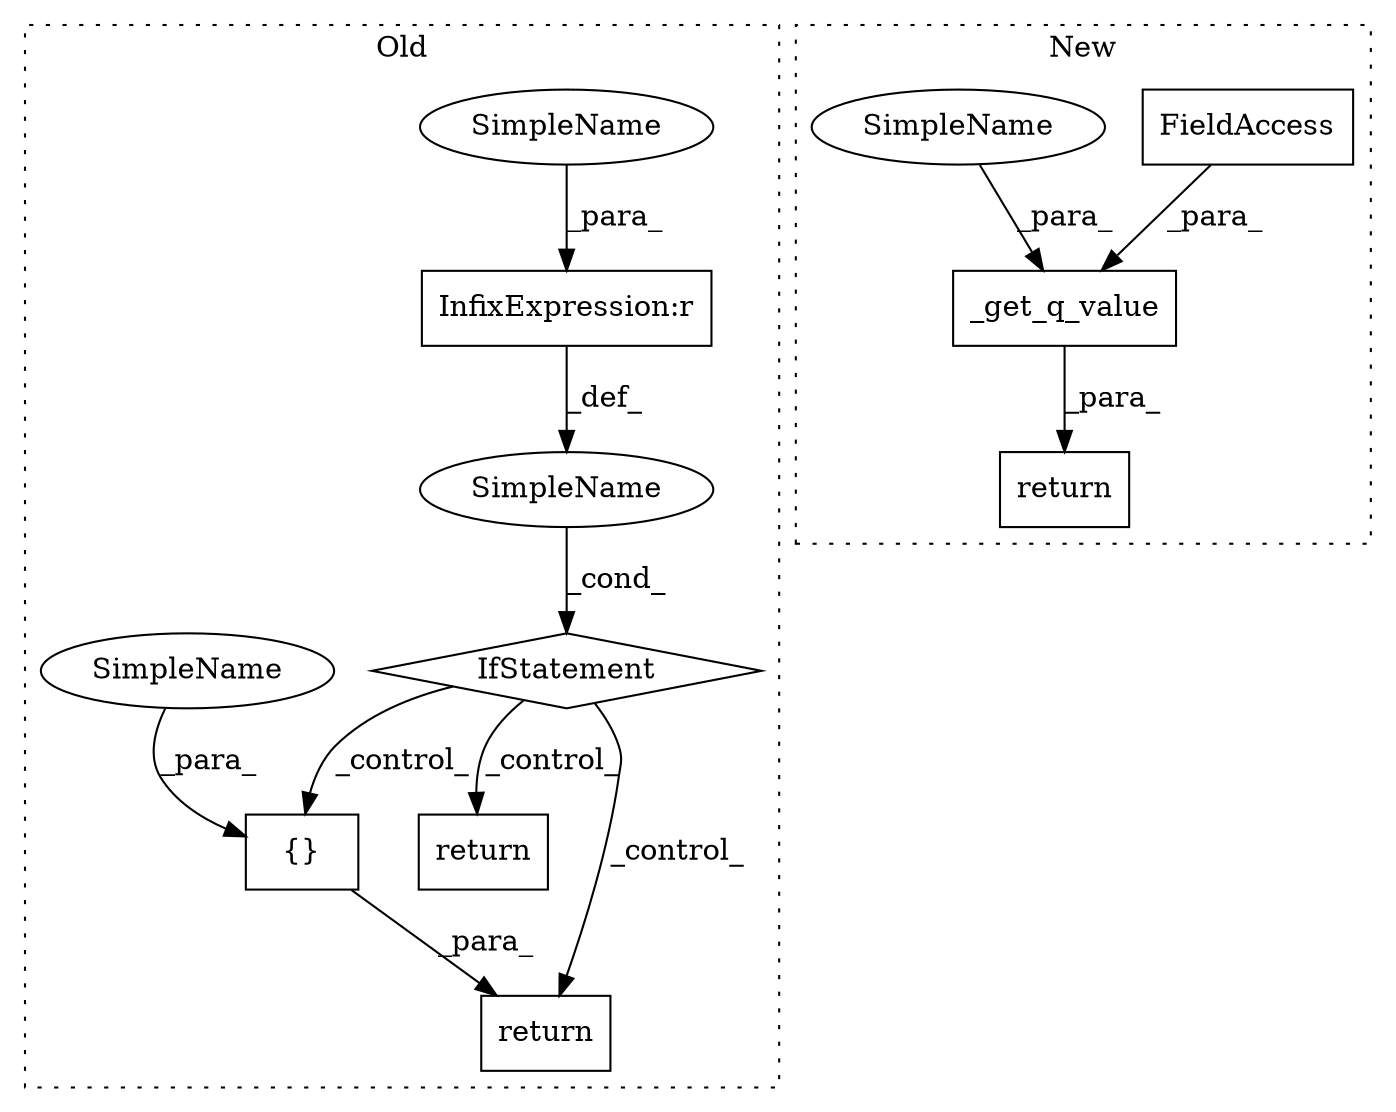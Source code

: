 digraph G {
subgraph cluster0 {
1 [label="{}" a="4" s="4057,4075" l="1,1" shape="box"];
3 [label="InfixExpression:r" a="27" s="4007" l="4" shape="box"];
4 [label="SimpleName" a="42" s="" l="" shape="ellipse"];
5 [label="return" a="41" s="4099" l="7" shape="box"];
7 [label="IfStatement" a="25" s="3996,4015" l="4,2" shape="diamond"];
9 [label="return" a="41" s="4025" l="7" shape="box"];
10 [label="SimpleName" a="42" s="4000" l="7" shape="ellipse"];
11 [label="SimpleName" a="42" s="4068" l="7" shape="ellipse"];
label = "Old";
style="dotted";
}
subgraph cluster1 {
2 [label="_get_q_value" a="32" s="4277,4323" l="13,1" shape="box"];
6 [label="FieldAccess" a="22" s="4308" l="15" shape="box"];
8 [label="return" a="41" s="4265" l="7" shape="box"];
12 [label="SimpleName" a="42" s="4300" l="7" shape="ellipse"];
label = "New";
style="dotted";
}
1 -> 9 [label="_para_"];
2 -> 8 [label="_para_"];
3 -> 4 [label="_def_"];
4 -> 7 [label="_cond_"];
6 -> 2 [label="_para_"];
7 -> 1 [label="_control_"];
7 -> 5 [label="_control_"];
7 -> 9 [label="_control_"];
10 -> 3 [label="_para_"];
11 -> 1 [label="_para_"];
12 -> 2 [label="_para_"];
}